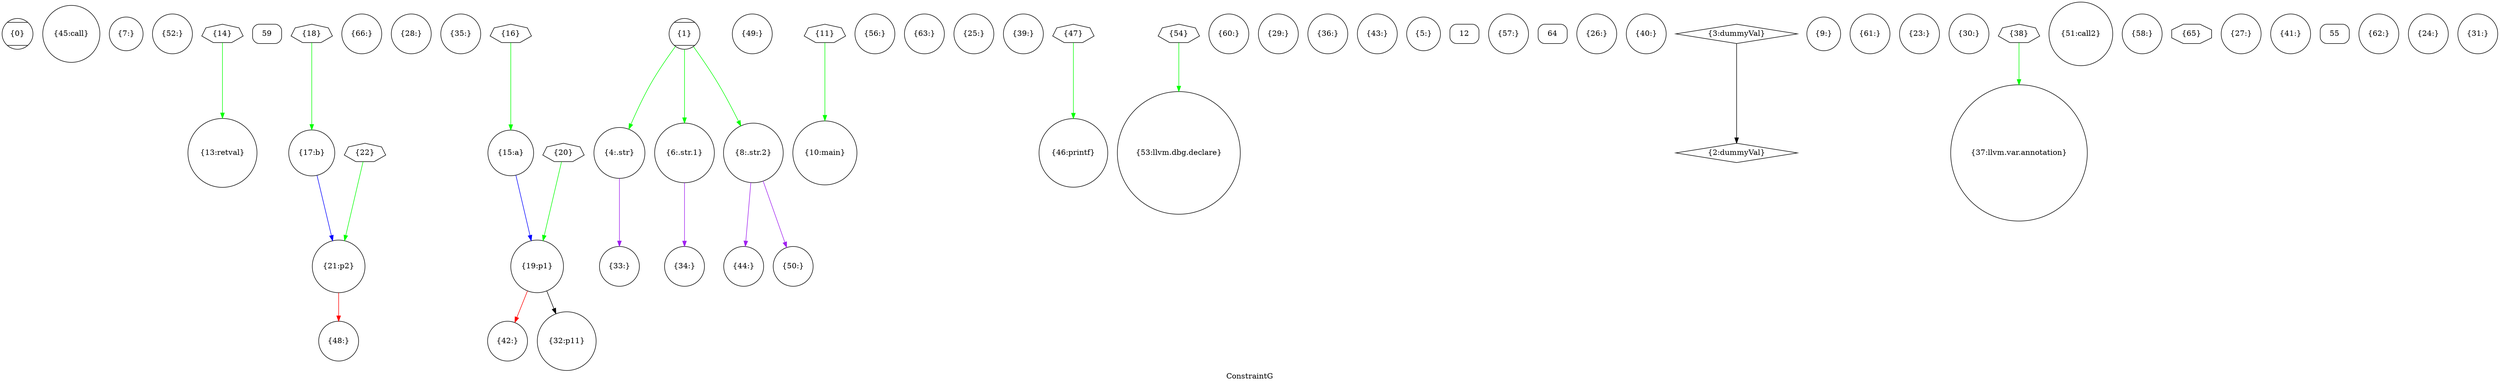 digraph "ConstraintG" {
	label="ConstraintG";

	Node0x58b79d0 [shape=record,shape=Mcircle,label="{0}"];
	Node0x58b7fe0 [shape=record,shape=circle,label="{45:call}"];
	Node0x58b81e0 [shape=record,shape=circle,label="{7:}"];
	Node0x58b83e0 [shape=record,shape=circle,label="{52:}"];
	Node0x58b85e0 [shape=record,shape=septagon,label="{14}"];
	Node0x58b85e0 -> Node0x58be7f0[color=green];
	Node0x58b87e0 [shape=record,shape=Mrecord,label="{59}"];
	Node0x58b89e0 [shape=record,shape=circle,label="{21:p2}"];
	Node0x58b89e0 -> Node0x58bf7f0[color=red];
	Node0x58b8be0 [shape=record,shape=circle,label="{66:}"];
	Node0x58b8de0 [shape=record,shape=circle,label="{28:}"];
	Node0x58b8fe0 [shape=record,shape=circle,label="{35:}"];
	Node0x58b91e0 [shape=record,shape=circle,label="{42:}"];
	Node0x58b93e0 [shape=record,shape=circle,label="{4:.str}"];
	Node0x58b93e0 -> Node0x58bc7e0[color=purple];
	Node0x58b95e0 [shape=record,shape=circle,label="{49:}"];
	Node0x58b97e0 [shape=record,shape=septagon,label="{11}"];
	Node0x58b97e0 -> Node0x58bf9f0[color=green];
	Node0x58b99e0 [shape=record,shape=circle,label="{56:}"];
	Node0x58b9be0 [shape=record,shape=septagon,label="{18}"];
	Node0x58b9be0 -> Node0x58bfdf0[color=green];
	Node0x58b9de0 [shape=record,shape=circle,label="{63:}"];
	Node0x58b9fe0 [shape=record,shape=circle,label="{25:}"];
	Node0x58ba1e0 [shape=record,shape=circle,label="{32:p11}"];
	Node0x58ba3e0 [shape=record,shape=circle,label="{39:}"];
	Node0x58ba5e0 [shape=record,shape=Mcircle,label="{1}"];
	Node0x58ba5e0 -> Node0x58b93e0[color=green];
	Node0x58ba5e0 -> Node0x58b7dd0[color=green];
	Node0x58ba5e0 -> Node0x58ba9e0[color=green];
	Node0x58ba7e0 [shape=record,shape=circle,label="{46:printf}"];
	Node0x58ba9e0 [shape=record,shape=circle,label="{8:.str.2}"];
	Node0x58ba9e0 -> Node0x58b7bd0[color=purple];
	Node0x58ba9e0 -> Node0x58bbbe0[color=purple];
	Node0x58babe0 [shape=record,shape=circle,label="{53:llvm.dbg.declare}"];
	Node0x58bade0 [shape=record,shape=circle,label="{15:a}"];
	Node0x58bade0 -> Node0x58bc1e0[color=blue];
	Node0x58bafe0 [shape=record,shape=circle,label="{60:}"];
	Node0x58bb1e0 [shape=record,shape=septagon,label="{22}"];
	Node0x58bb1e0 -> Node0x58b89e0[color=green];
	Node0x58bb3e0 [shape=record,shape=circle,label="{29:}"];
	Node0x58bb5e0 [shape=record,shape=circle,label="{36:}"];
	Node0x58bb7e0 [shape=record,shape=circle,label="{43:}"];
	Node0x58bb9e0 [shape=record,shape=circle,label="{5:}"];
	Node0x58bbbe0 [shape=record,shape=circle,label="{50:}"];
	Node0x58bbde0 [shape=record,shape=Mrecord,label="{12}"];
	Node0x58bbfe0 [shape=record,shape=circle,label="{57:}"];
	Node0x58bc1e0 [shape=record,shape=circle,label="{19:p1}"];
	Node0x58bc1e0 -> Node0x58ba1e0[color=black];
	Node0x58bc1e0 -> Node0x58b91e0[color=red];
	Node0x58bc3e0 [shape=record,shape=Mrecord,label="{64}"];
	Node0x58bc5e0 [shape=record,shape=circle,label="{26:}"];
	Node0x58bc7e0 [shape=record,shape=circle,label="{33:}"];
	Node0x58bc9e0 [shape=record,shape=circle,label="{40:}"];
	Node0x58bcbe0 [shape=record,shape=diamond,label="{2:dummyVal}"];
	Node0x58bcde0 [shape=record,shape=septagon,label="{47}"];
	Node0x58bcde0 -> Node0x58ba7e0[color=green];
	Node0x58bcfe0 [shape=record,shape=circle,label="{9:}"];
	Node0x58bd1e0 [shape=record,shape=septagon,label="{54}"];
	Node0x58bd1e0 -> Node0x58babe0[color=green];
	Node0x58bd3e0 [shape=record,shape=septagon,label="{16}"];
	Node0x58bd3e0 -> Node0x58bade0[color=green];
	Node0x58bd5e0 [shape=record,shape=circle,label="{61:}"];
	Node0x58bd7e0 [shape=record,shape=circle,label="{23:}"];
	Node0x58bd9e0 [shape=record,shape=circle,label="{30:}"];
	Node0x58bdbe0 [shape=record,shape=circle,label="{37:llvm.var.annotation}"];
	Node0x58b7bd0 [shape=record,shape=circle,label="{44:}"];
	Node0x58b7dd0 [shape=record,shape=circle,label="{6:.str.1}"];
	Node0x58b7dd0 -> Node0x58bf1f0[color=purple];
	Node0x58be5f0 [shape=record,shape=circle,label="{51:call2}"];
	Node0x58be7f0 [shape=record,shape=circle,label="{13:retval}"];
	Node0x58be9f0 [shape=record,shape=circle,label="{58:}"];
	Node0x58bebf0 [shape=record,shape=septagon,label="{20}"];
	Node0x58bebf0 -> Node0x58bc1e0[color=green];
	Node0x58bedf0 [shape=record,shape=octagon,label="{65}"];
	Node0x58beff0 [shape=record,shape=circle,label="{27:}"];
	Node0x58bf1f0 [shape=record,shape=circle,label="{34:}"];
	Node0x58bf3f0 [shape=record,shape=circle,label="{41:}"];
	Node0x58bf5f0 [shape=record,shape=diamond,label="{3:dummyVal}"];
	Node0x58bf5f0 -> Node0x58bcbe0[color=black];
	Node0x58bf7f0 [shape=record,shape=circle,label="{48:}"];
	Node0x58bf9f0 [shape=record,shape=circle,label="{10:main}"];
	Node0x58bfbf0 [shape=record,shape=Mrecord,label="{55}"];
	Node0x58bfdf0 [shape=record,shape=circle,label="{17:b}"];
	Node0x58bfdf0 -> Node0x58b89e0[color=blue];
	Node0x58bfff0 [shape=record,shape=circle,label="{62:}"];
	Node0x58c01f0 [shape=record,shape=circle,label="{24:}"];
	Node0x58c03f0 [shape=record,shape=circle,label="{31:}"];
	Node0x58c05f0 [shape=record,shape=septagon,label="{38}"];
	Node0x58c05f0 -> Node0x58bdbe0[color=green];
}
